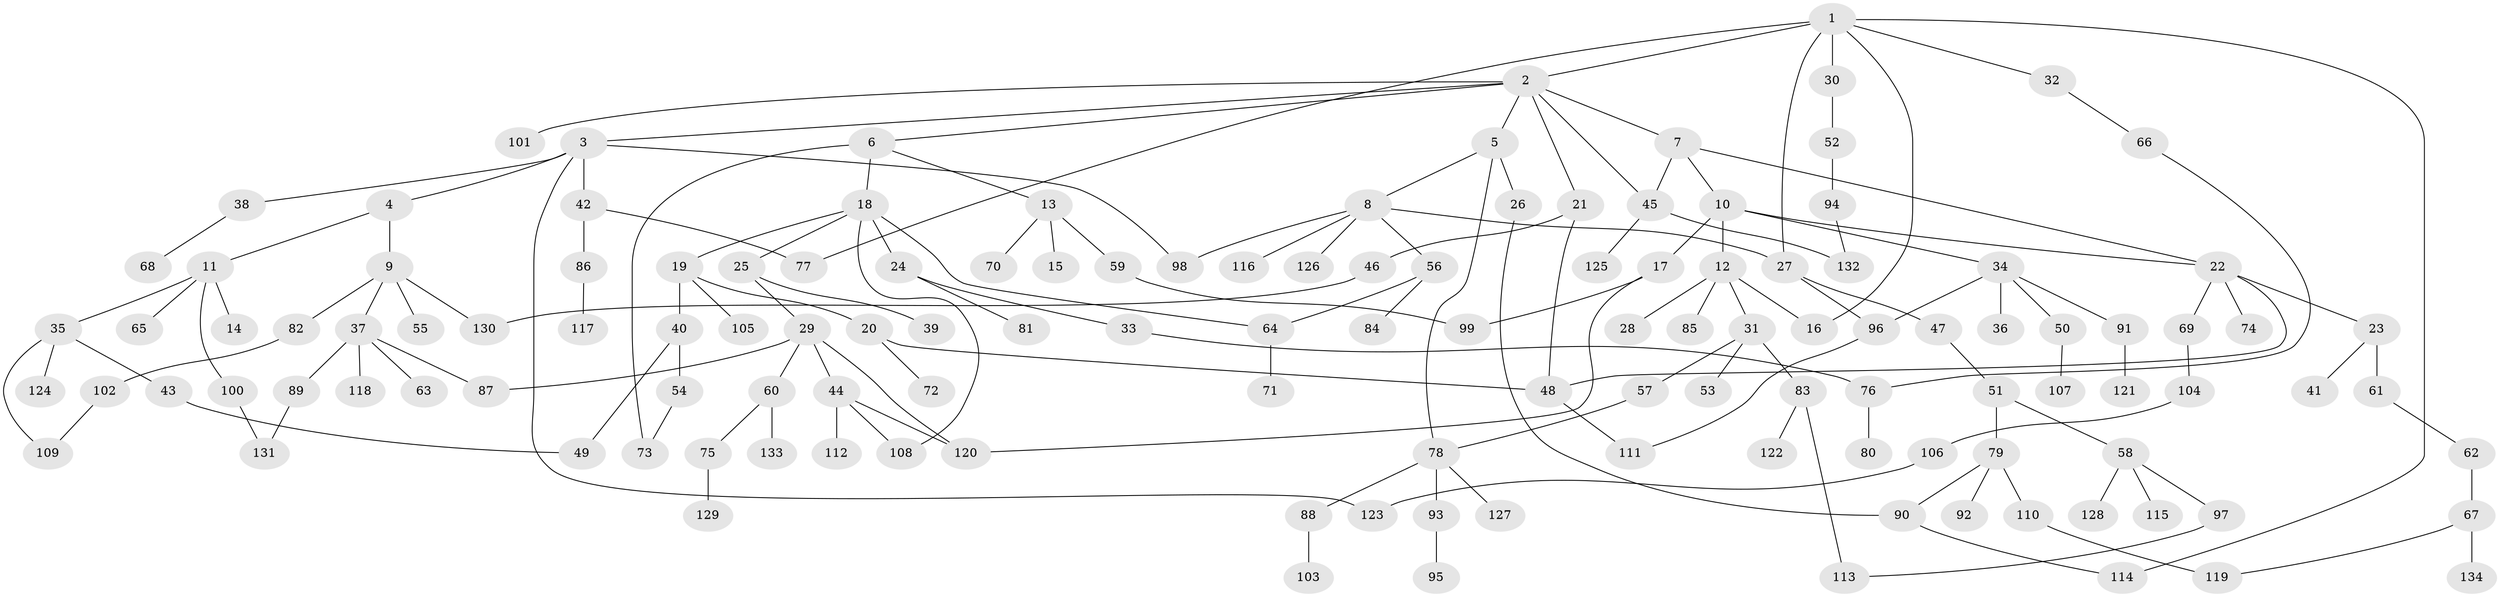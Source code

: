 // coarse degree distribution, {4: 0.1, 1: 0.575, 2: 0.15, 9: 0.025, 7: 0.025, 18: 0.025, 3: 0.075, 6: 0.025}
// Generated by graph-tools (version 1.1) at 2025/45/03/04/25 21:45:43]
// undirected, 134 vertices, 162 edges
graph export_dot {
graph [start="1"]
  node [color=gray90,style=filled];
  1;
  2;
  3;
  4;
  5;
  6;
  7;
  8;
  9;
  10;
  11;
  12;
  13;
  14;
  15;
  16;
  17;
  18;
  19;
  20;
  21;
  22;
  23;
  24;
  25;
  26;
  27;
  28;
  29;
  30;
  31;
  32;
  33;
  34;
  35;
  36;
  37;
  38;
  39;
  40;
  41;
  42;
  43;
  44;
  45;
  46;
  47;
  48;
  49;
  50;
  51;
  52;
  53;
  54;
  55;
  56;
  57;
  58;
  59;
  60;
  61;
  62;
  63;
  64;
  65;
  66;
  67;
  68;
  69;
  70;
  71;
  72;
  73;
  74;
  75;
  76;
  77;
  78;
  79;
  80;
  81;
  82;
  83;
  84;
  85;
  86;
  87;
  88;
  89;
  90;
  91;
  92;
  93;
  94;
  95;
  96;
  97;
  98;
  99;
  100;
  101;
  102;
  103;
  104;
  105;
  106;
  107;
  108;
  109;
  110;
  111;
  112;
  113;
  114;
  115;
  116;
  117;
  118;
  119;
  120;
  121;
  122;
  123;
  124;
  125;
  126;
  127;
  128;
  129;
  130;
  131;
  132;
  133;
  134;
  1 -- 2;
  1 -- 16;
  1 -- 27;
  1 -- 30;
  1 -- 32;
  1 -- 77;
  1 -- 114;
  2 -- 3;
  2 -- 5;
  2 -- 6;
  2 -- 7;
  2 -- 21;
  2 -- 101;
  2 -- 45;
  3 -- 4;
  3 -- 38;
  3 -- 42;
  3 -- 98;
  3 -- 123;
  4 -- 9;
  4 -- 11;
  5 -- 8;
  5 -- 26;
  5 -- 78;
  6 -- 13;
  6 -- 18;
  6 -- 73;
  7 -- 10;
  7 -- 22;
  7 -- 45;
  8 -- 56;
  8 -- 116;
  8 -- 126;
  8 -- 98;
  8 -- 27;
  9 -- 37;
  9 -- 55;
  9 -- 82;
  9 -- 130;
  10 -- 12;
  10 -- 17;
  10 -- 34;
  10 -- 22;
  11 -- 14;
  11 -- 35;
  11 -- 65;
  11 -- 100;
  12 -- 28;
  12 -- 31;
  12 -- 85;
  12 -- 16;
  13 -- 15;
  13 -- 59;
  13 -- 70;
  17 -- 99;
  17 -- 120;
  18 -- 19;
  18 -- 24;
  18 -- 25;
  18 -- 108;
  18 -- 64;
  19 -- 20;
  19 -- 40;
  19 -- 105;
  20 -- 48;
  20 -- 72;
  21 -- 46;
  21 -- 48;
  22 -- 23;
  22 -- 69;
  22 -- 74;
  22 -- 48;
  23 -- 41;
  23 -- 61;
  24 -- 33;
  24 -- 81;
  25 -- 29;
  25 -- 39;
  26 -- 90;
  27 -- 47;
  27 -- 96;
  29 -- 44;
  29 -- 60;
  29 -- 87;
  29 -- 120;
  30 -- 52;
  31 -- 53;
  31 -- 57;
  31 -- 83;
  32 -- 66;
  33 -- 76;
  34 -- 36;
  34 -- 50;
  34 -- 91;
  34 -- 96;
  35 -- 43;
  35 -- 109;
  35 -- 124;
  37 -- 63;
  37 -- 89;
  37 -- 118;
  37 -- 87;
  38 -- 68;
  40 -- 49;
  40 -- 54;
  42 -- 77;
  42 -- 86;
  43 -- 49;
  44 -- 112;
  44 -- 108;
  44 -- 120;
  45 -- 125;
  45 -- 132;
  46 -- 130;
  47 -- 51;
  48 -- 111;
  50 -- 107;
  51 -- 58;
  51 -- 79;
  52 -- 94;
  54 -- 73;
  56 -- 64;
  56 -- 84;
  57 -- 78;
  58 -- 97;
  58 -- 115;
  58 -- 128;
  59 -- 99;
  60 -- 75;
  60 -- 133;
  61 -- 62;
  62 -- 67;
  64 -- 71;
  66 -- 76;
  67 -- 134;
  67 -- 119;
  69 -- 104;
  75 -- 129;
  76 -- 80;
  78 -- 88;
  78 -- 93;
  78 -- 127;
  79 -- 90;
  79 -- 92;
  79 -- 110;
  82 -- 102;
  83 -- 113;
  83 -- 122;
  86 -- 117;
  88 -- 103;
  89 -- 131;
  90 -- 114;
  91 -- 121;
  93 -- 95;
  94 -- 132;
  96 -- 111;
  97 -- 113;
  100 -- 131;
  102 -- 109;
  104 -- 106;
  106 -- 123;
  110 -- 119;
}
